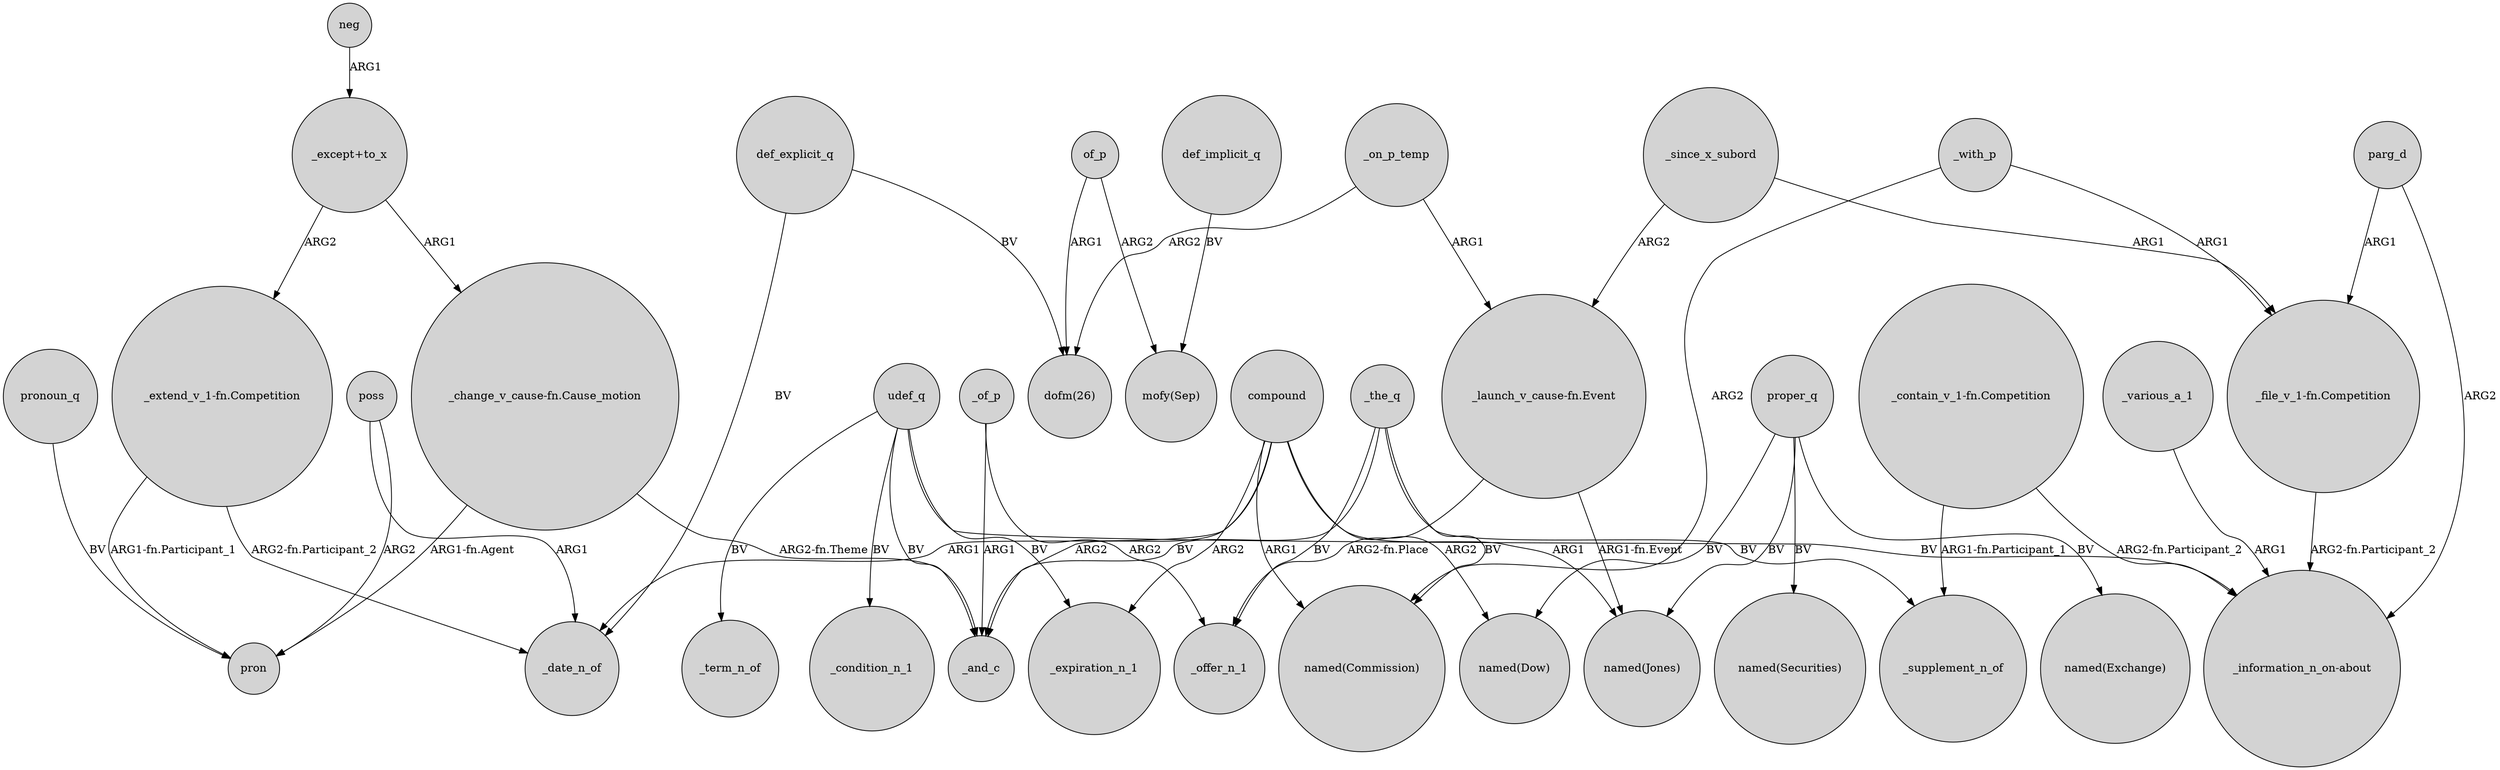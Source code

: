 digraph {
	node [shape=circle style=filled]
	"_extend_v_1-fn.Competition" -> pron [label="ARG1-fn.Participant_1"]
	neg -> "_except+to_x" [label=ARG1]
	udef_q -> _term_n_of [label=BV]
	compound -> _expiration_n_1 [label=ARG2]
	_since_x_subord -> "_file_v_1-fn.Competition" [label=ARG1]
	compound -> "named(Commission)" [label=ARG1]
	compound -> "named(Jones)" [label=ARG1]
	proper_q -> "named(Securities)" [label=BV]
	of_p -> "dofm(26)" [label=ARG1]
	_the_q -> _and_c [label=BV]
	udef_q -> "_information_n_on-about" [label=BV]
	compound -> _date_n_of [label=ARG1]
	"_launch_v_cause-fn.Event" -> "named(Jones)" [label="ARG1-fn.Event"]
	"_extend_v_1-fn.Competition" -> _date_n_of [label="ARG2-fn.Participant_2"]
	"_except+to_x" -> "_change_v_cause-fn.Cause_motion" [label=ARG1]
	def_implicit_q -> "mofy(Sep)" [label=BV]
	"_file_v_1-fn.Competition" -> "_information_n_on-about" [label="ARG2-fn.Participant_2"]
	"_except+to_x" -> "_extend_v_1-fn.Competition" [label=ARG2]
	"_change_v_cause-fn.Cause_motion" -> pron [label="ARG1-fn.Agent"]
	_since_x_subord -> "_launch_v_cause-fn.Event" [label=ARG2]
	udef_q -> _and_c [label=BV]
	proper_q -> "named(Exchange)" [label=BV]
	of_p -> "mofy(Sep)" [label=ARG2]
	parg_d -> "_file_v_1-fn.Competition" [label=ARG1]
	compound -> _and_c [label=ARG2]
	"_change_v_cause-fn.Cause_motion" -> _and_c [label="ARG2-fn.Theme"]
	_of_p -> _and_c [label=ARG1]
	_the_q -> "named(Commission)" [label=BV]
	parg_d -> "_information_n_on-about" [label=ARG2]
	udef_q -> _expiration_n_1 [label=BV]
	_of_p -> _offer_n_1 [label=ARG2]
	pronoun_q -> pron [label=BV]
	poss -> pron [label=ARG2]
	_the_q -> _supplement_n_of [label=BV]
	_on_p_temp -> "_launch_v_cause-fn.Event" [label=ARG1]
	_with_p -> "named(Commission)" [label=ARG2]
	"_contain_v_1-fn.Competition" -> _supplement_n_of [label="ARG1-fn.Participant_1"]
	poss -> _date_n_of [label=ARG1]
	proper_q -> "named(Jones)" [label=BV]
	proper_q -> "named(Dow)" [label=BV]
	"_launch_v_cause-fn.Event" -> _offer_n_1 [label="ARG2-fn.Place"]
	_the_q -> _offer_n_1 [label=BV]
	udef_q -> _condition_n_1 [label=BV]
	compound -> "named(Dow)" [label=ARG2]
	"_contain_v_1-fn.Competition" -> "_information_n_on-about" [label="ARG2-fn.Participant_2"]
	def_explicit_q -> "dofm(26)" [label=BV]
	_various_a_1 -> "_information_n_on-about" [label=ARG1]
	_on_p_temp -> "dofm(26)" [label=ARG2]
	_with_p -> "_file_v_1-fn.Competition" [label=ARG1]
	def_explicit_q -> _date_n_of [label=BV]
}
